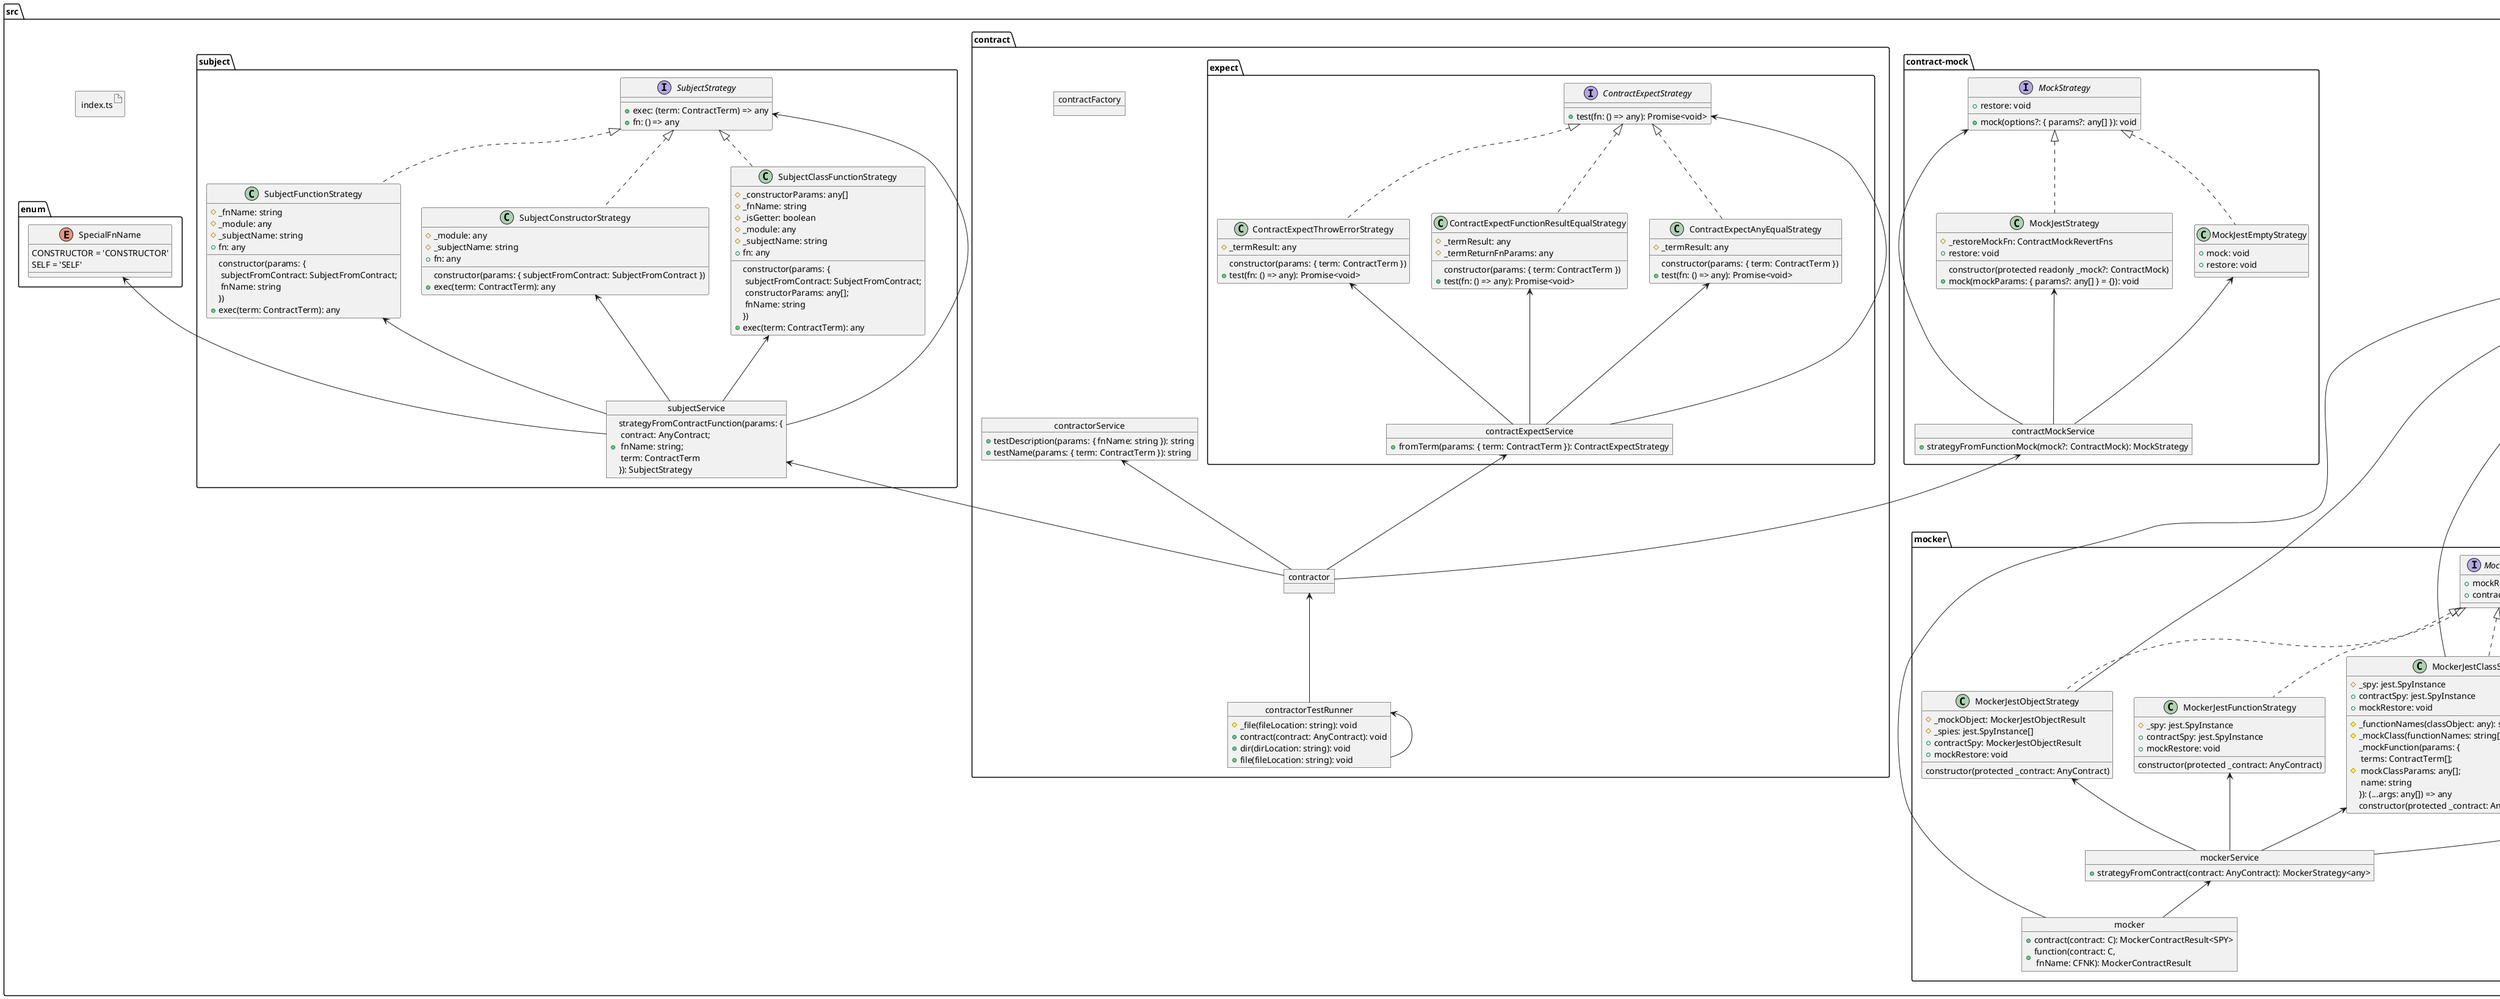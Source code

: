 @startuml
    folder "src" as src_b874d07 {
      artifact "index.ts" as index_ts_e4daf83f {
      }
      folder "contract-mock" as contract_mock_13a4bfd {
        object "contractMockService" as contract_mock_service_e032609e {
          + strategyFromFunctionMock(mock?: ContractMock): MockStrategy
        }
        class "MockJestEmptyStrategy" as mock_jest_empty_strategy_6b75ebba {
          + mock: void
          + restore: void
        }
        class "MockJestStrategy" as mock_jest_strategy_110bab22 {
          # _restoreMockFn: ContractMockRevertFns
          constructor(protected readonly _mock?: ContractMock)
          + mock(mockParams: { params?: any[] } = {}): void
          + restore: void
        }
        interface "MockStrategy" as mock_strategy_f31055a7 {
          + mock(options?: { params?: any[] }): void
          + restore: void
        }
      }
      folder "contract" as contract_a6abdc3a {
        object "contractFactory" as contract_factory_8b8cd82a {
        }
        object "contractorService" as contractor_service_34db42c3 {
          + testDescription(params: { fnName: string }): string
          + testName(params: { term: ContractTerm }): string
        }
        object "contractorTestRunner" as contractor_test_runner_75ae1e95 {
          # _file(fileLocation: string): void
          + contract(contract: AnyContract): void
          + dir(dirLocation: string): void
          + file(fileLocation: string): void
        }
        object "contractor" as contractor_80423633 {
        }
        folder "expect" as expect_4653682a {
          class "ContractExpectAnyEqualStrategy" as contract_expect_any_equal_strategy_dbfa3b00 {
            # _termResult: any
            constructor(params: { term: ContractTerm })
            + test(fn: () => any): Promise<void>
          }
          class "ContractExpectFunctionResultEqualStrategy" as contract_expect_function_result_equal_strategy_d24fd2d0 {
            # _termResult: any
            # _termReturnFnParams: any
            constructor(params: { term: ContractTerm })
            + test(fn: () => any): Promise<void>
          }
          interface "ContractExpectStrategy" as contract_expect_strategy_eba579dc {
            + test(fn: () => any): Promise<void>
          }
          object "contractExpectService" as contract_expect_service_eba579dc {
            + fromTerm(params: { term: ContractTerm }): ContractExpectStrategy
          }
          class "ContractExpectThrowErrorStrategy" as contract_expect_throw_error_strategy_dec84594 {
            # _termResult: any
            constructor(params: { term: ContractTerm })
            + test(fn: () => any): Promise<void>
          }
        }
      }
      folder "enum" as enum_1eea471b {
        enum "SpecialFnName" as special_fn_name_af43c293 {
          CONSTRUCTOR = 'CONSTRUCTOR'
          SELF = 'SELF'
        }
      }
      folder "jest-spy" as jest_spy_769e5e57 {
        class "JestSpyClassFunctionStrategy" as jest_spy_class_function_strategy_1b508a74 {
          # _mockClassParams: any[]
          # _name: string
          # _terms: ContractTerm[]
          constructor(params: {\n terms: ContractTerm[];\n mockClassParams: any[];\n name: string \n})
          + mockImplementationFactory: (...args: any[]) => any
        }
        class "JestSpyFunctionStrategy" as jest_spy_function_strategy_50822377 {
          # _name: string
          # _terms: ContractTerm[]
          constructor(params: {\n terms: ContractTerm[];\n name: string \n})
          + mockImplementationFactory: jest.Mock
        }
        object "jestSpyService" as jest_spy_service_6fc01de {
          + strategyFromTerms(params: {\n terms: ContractTerm[];\n mockClassParams?: any[];\n name: string \n}): JestSpyStrategy
        }
        interface "JestSpyStrategy" as jest_spy_strategy_3b506218 {
          + mockImplementationFactory: (...args: any[]) => any
        }
      }
      folder "mocker" as mocker_baa6adb5 {
        class "MockerJestClassStrategy" as mocker_jest_class_strategy_2fddb4de {
          # _functionNames(classObject: any): string[]
          # _mockClass(functionNames: string[]): (...args: any[]) => any
          # _mockFunction(params: {\n terms: ContractTerm[];\n mockClassParams: any[];\n name: string \n}): (...args: any[]) => any
          # _spy: jest.SpyInstance
          constructor(protected _contract: AnyContract)
          + contractSpy: jest.SpyInstance
          + mockRestore: void
        }
        class "MockerJestFunctionStrategy" as mocker_jest_function_strategy_697630f2 {
          # _spy: jest.SpyInstance
          constructor(protected _contract: AnyContract)
          + contractSpy: jest.SpyInstance
          + mockRestore: void
        }
        class "MockerJestObjectStrategy" as mocker_jest_object_strategy_68212a45 {
          # _mockObject: MockerJestObjectResult
          # _spies: jest.SpyInstance[]
          constructor(protected _contract: AnyContract)
          + contractSpy: MockerJestObjectResult
          + mockRestore: void
        }
        object "mockerService" as mocker_service_4cce6b9e {
          + strategyFromContract(contract: AnyContract): MockerStrategy<any>
        }
        interface "MockerStrategy" as mocker_strategy_5ff94dd8 {
          + mockRestore: void
          + contractSpy: T
        }
        object "mocker" as mocker_a59a476e {
          + contract(contract: C): MockerContractResult<SPY>
          + function(contract: C,\n fnName: CFNK): MockerContractResult
        }
      }
      folder "subject" as subject_26e44ef4 {
        class "SubjectClassFunctionStrategy" as subject_class_function_strategy_b14fcaf4 {
          # _constructorParams: any[]
          # _fnName: string
          # _isGetter: boolean
          # _module: any
          # _subjectName: string
          constructor(params: {\n subjectFromContract: SubjectFromContract;\n constructorParams: any[];\n fnName: string \n})
          + exec(term: ContractTerm): any
          + fn: any
        }
        class "SubjectConstructorStrategy" as subject_constructor_strategy_bc4101fd {
          # _module: any
          # _subjectName: string
          constructor(params: { subjectFromContract: SubjectFromContract })
          + exec(term: ContractTerm): any
          + fn: any
        }
        class "SubjectFunctionStrategy" as subject_function_strategy_44168ff7 {
          # _fnName: string
          # _module: any
          # _subjectName: string
          constructor(params: {\n subjectFromContract: SubjectFromContract;\n fnName: string \n})
          + exec(term: ContractTerm): any
          + fn: any
        }
        object "subjectService" as subject_service_7ba6575e {
          + strategyFromContractFunction(params: {\n contract: AnyContract;\n fnName: string;\n term: ContractTerm \n}): SubjectStrategy
        }
        interface "SubjectStrategy" as subject_strategy_42eab098 {
          + exec: (term: ContractTerm) => any
          + fn: () => any
        }
      }
    }
  contract_mock_service_e032609e -up-> mock_jest_empty_strategy_6b75ebba
  contract_mock_service_e032609e -up-> mock_jest_strategy_110bab22
  contract_mock_service_e032609e -up-> mock_strategy_f31055a7
  mock_jest_empty_strategy_6b75ebba .up.|> mock_strategy_f31055a7
  mock_jest_strategy_110bab22 .up.|> mock_strategy_f31055a7
  contractor_test_runner_75ae1e95 -up-> contractor_80423633
  contractor_test_runner_75ae1e95 -up-> contractor_test_runner_75ae1e95
  contractor_80423633 -up-> contract_mock_service_e032609e
  contractor_80423633 -up-> subject_service_7ba6575e
  contractor_80423633 -up-> contractor_service_34db42c3
  contractor_80423633 -up-> contract_expect_service_eba579dc
  contract_expect_any_equal_strategy_dbfa3b00 .up.|> contract_expect_strategy_eba579dc
  contract_expect_function_result_equal_strategy_d24fd2d0 .up.|> contract_expect_strategy_eba579dc
  contract_expect_service_eba579dc -up-> contract_expect_any_equal_strategy_dbfa3b00
  contract_expect_service_eba579dc -up-> contract_expect_function_result_equal_strategy_d24fd2d0
  contract_expect_service_eba579dc -up-> contract_expect_throw_error_strategy_dec84594
  contract_expect_service_eba579dc -up-> contract_expect_strategy_eba579dc
  contract_expect_throw_error_strategy_dec84594 .up.|> contract_expect_strategy_eba579dc
  jest_spy_class_function_strategy_1b508a74 -up-> jest_spy_function_strategy_50822377
  jest_spy_class_function_strategy_1b508a74 .up.|> jest_spy_strategy_3b506218
  jest_spy_function_strategy_50822377 .up.|> jest_spy_strategy_3b506218
  jest_spy_service_6fc01de -up-> jest_spy_class_function_strategy_1b508a74
  jest_spy_service_6fc01de -up-> jest_spy_function_strategy_50822377
  jest_spy_service_6fc01de -up-> jest_spy_strategy_3b506218
  mocker_jest_class_strategy_2fddb4de -up-> jest_spy_function_strategy_50822377
  mocker_jest_class_strategy_2fddb4de -up-> jest_spy_service_6fc01de
  mocker_jest_class_strategy_2fddb4de .up.|> mocker_strategy_5ff94dd8
  mocker_jest_function_strategy_697630f2 .up.|> mocker_strategy_5ff94dd8
  mocker_jest_object_strategy_68212a45 -up-> jest_spy_function_strategy_50822377
  mocker_jest_object_strategy_68212a45 .up.|> mocker_strategy_5ff94dd8
  mocker_service_4cce6b9e -up-> mocker_jest_class_strategy_2fddb4de
  mocker_service_4cce6b9e -up-> mocker_jest_function_strategy_697630f2
  mocker_service_4cce6b9e -up-> mocker_jest_object_strategy_68212a45
  mocker_service_4cce6b9e -up-> mocker_strategy_5ff94dd8
  mocker_a59a476e -up-> jest_spy_function_strategy_50822377
  mocker_a59a476e -up-> mocker_service_4cce6b9e
  subject_class_function_strategy_b14fcaf4 .up.|> subject_strategy_42eab098
  subject_constructor_strategy_bc4101fd .up.|> subject_strategy_42eab098
  subject_function_strategy_44168ff7 .up.|> subject_strategy_42eab098
  subject_service_7ba6575e -up-> special_fn_name_af43c293
  subject_service_7ba6575e -up-> subject_class_function_strategy_b14fcaf4
  subject_service_7ba6575e -up-> subject_constructor_strategy_bc4101fd
  subject_service_7ba6575e -up-> subject_function_strategy_44168ff7
  subject_service_7ba6575e -up-> subject_strategy_42eab098
@enduml